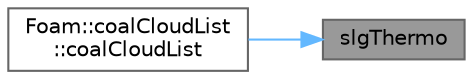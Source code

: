 digraph "slgThermo"
{
 // LATEX_PDF_SIZE
  bgcolor="transparent";
  edge [fontname=Helvetica,fontsize=10,labelfontname=Helvetica,labelfontsize=10];
  node [fontname=Helvetica,fontsize=10,shape=box,height=0.2,width=0.4];
  rankdir="RL";
  Node1 [id="Node000001",label="slgThermo",height=0.2,width=0.4,color="gray40", fillcolor="grey60", style="filled", fontcolor="black",tooltip=" "];
  Node1 -> Node2 [id="edge1_Node000001_Node000002",dir="back",color="steelblue1",style="solid",tooltip=" "];
  Node2 [id="Node000002",label="Foam::coalCloudList\l::coalCloudList",height=0.2,width=0.4,color="grey40", fillcolor="white", style="filled",URL="$classFoam_1_1coalCloudList.html#a4557023397aad50dca7e2902a2f22d19",tooltip=" "];
}
